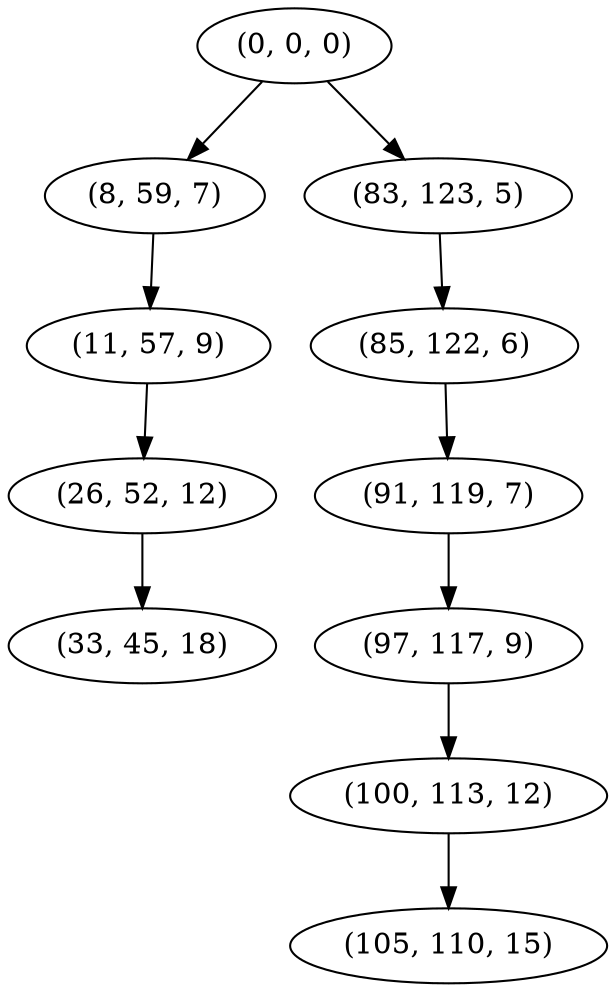 digraph tree {
    "(0, 0, 0)";
    "(8, 59, 7)";
    "(11, 57, 9)";
    "(26, 52, 12)";
    "(33, 45, 18)";
    "(83, 123, 5)";
    "(85, 122, 6)";
    "(91, 119, 7)";
    "(97, 117, 9)";
    "(100, 113, 12)";
    "(105, 110, 15)";
    "(0, 0, 0)" -> "(8, 59, 7)";
    "(0, 0, 0)" -> "(83, 123, 5)";
    "(8, 59, 7)" -> "(11, 57, 9)";
    "(11, 57, 9)" -> "(26, 52, 12)";
    "(26, 52, 12)" -> "(33, 45, 18)";
    "(83, 123, 5)" -> "(85, 122, 6)";
    "(85, 122, 6)" -> "(91, 119, 7)";
    "(91, 119, 7)" -> "(97, 117, 9)";
    "(97, 117, 9)" -> "(100, 113, 12)";
    "(100, 113, 12)" -> "(105, 110, 15)";
}
